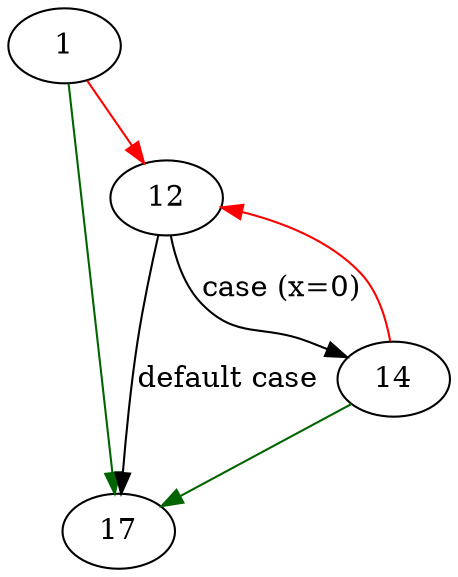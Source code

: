 strict digraph "xnanosleep" {
	// Node definitions.
	1 [entry=true];
	17;
	12;
	14;

	// Edge definitions.
	1 -> 17 [
		color=darkgreen
		cond=true
	];
	1 -> 12 [
		color=red
		cond=false
	];
	12 -> 17 [
		cond="default case"
		label="default case"
	];
	12 -> 14 [
		cond="case (x=0)"
		label="case (x=0)"
	];
	14 -> 17 [
		color=darkgreen
		cond=true
	];
	14 -> 12 [
		color=red
		cond=false
	];
}